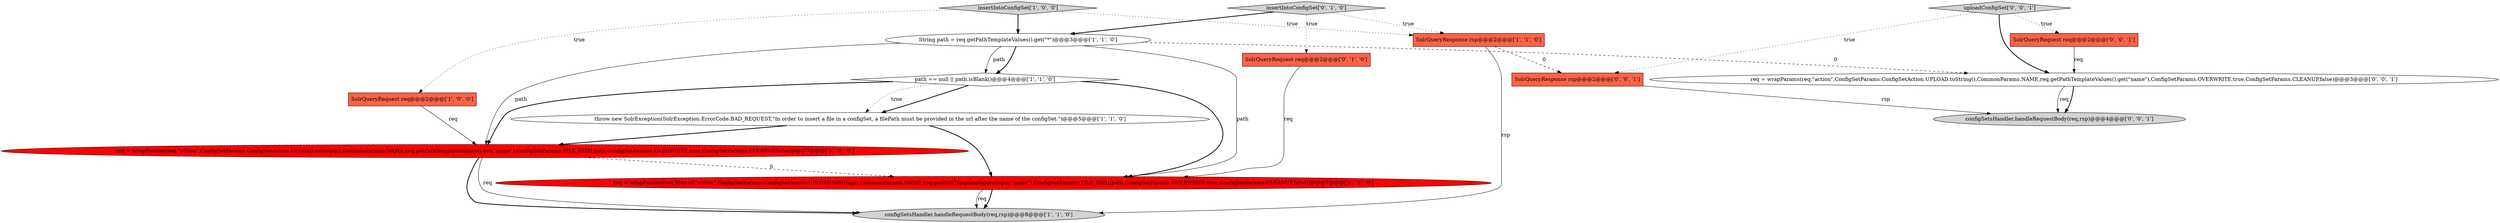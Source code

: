 digraph {
0 [style = filled, label = "path == null || path.isBlank()@@@4@@@['1', '1', '0']", fillcolor = white, shape = diamond image = "AAA0AAABBB1BBB"];
10 [style = filled, label = "req = wrapParams(req,Map.of(\"action\",ConfigSetParams.ConfigSetAction.UPLOAD.toString(),CommonParams.NAME,req.getPathTemplateValues().get(\"name\"),ConfigSetParams.FILE_PATH,path,ConfigSetParams.OVERWRITE,true,ConfigSetParams.CLEANUP,false))@@@7@@@['0', '1', '0']", fillcolor = red, shape = ellipse image = "AAA1AAABBB2BBB"];
12 [style = filled, label = "uploadConfigSet['0', '0', '1']", fillcolor = lightgray, shape = diamond image = "AAA0AAABBB3BBB"];
1 [style = filled, label = "req = wrapParams(req,\"action\",ConfigSetParams.ConfigSetAction.UPLOAD.toString(),CommonParams.NAME,req.getPathTemplateValues().get(\"name\"),ConfigSetParams.FILE_PATH,path,ConfigSetParams.OVERWRITE,true,ConfigSetParams.CLEANUP,false)@@@7@@@['1', '0', '0']", fillcolor = red, shape = ellipse image = "AAA1AAABBB1BBB"];
8 [style = filled, label = "insertIntoConfigSet['0', '1', '0']", fillcolor = lightgray, shape = diamond image = "AAA0AAABBB2BBB"];
7 [style = filled, label = "String path = req.getPathTemplateValues().get(\"*\")@@@3@@@['1', '1', '0']", fillcolor = white, shape = ellipse image = "AAA0AAABBB1BBB"];
2 [style = filled, label = "SolrQueryRequest req@@@2@@@['1', '0', '0']", fillcolor = tomato, shape = box image = "AAA0AAABBB1BBB"];
14 [style = filled, label = "SolrQueryRequest req@@@2@@@['0', '0', '1']", fillcolor = tomato, shape = box image = "AAA0AAABBB3BBB"];
6 [style = filled, label = "throw new SolrException(SolrException.ErrorCode.BAD_REQUEST,\"In order to insert a file in a configSet, a filePath must be provided in the url after the name of the configSet.\")@@@5@@@['1', '1', '0']", fillcolor = white, shape = ellipse image = "AAA0AAABBB1BBB"];
15 [style = filled, label = "SolrQueryResponse rsp@@@2@@@['0', '0', '1']", fillcolor = tomato, shape = box image = "AAA0AAABBB3BBB"];
9 [style = filled, label = "SolrQueryRequest req@@@2@@@['0', '1', '0']", fillcolor = tomato, shape = box image = "AAA0AAABBB2BBB"];
5 [style = filled, label = "insertIntoConfigSet['1', '0', '0']", fillcolor = lightgray, shape = diamond image = "AAA0AAABBB1BBB"];
3 [style = filled, label = "configSetsHandler.handleRequestBody(req,rsp)@@@8@@@['1', '1', '0']", fillcolor = lightgray, shape = ellipse image = "AAA0AAABBB1BBB"];
4 [style = filled, label = "SolrQueryResponse rsp@@@2@@@['1', '1', '0']", fillcolor = tomato, shape = box image = "AAA0AAABBB1BBB"];
13 [style = filled, label = "configSetsHandler.handleRequestBody(req,rsp)@@@4@@@['0', '0', '1']", fillcolor = lightgray, shape = ellipse image = "AAA0AAABBB3BBB"];
11 [style = filled, label = "req = wrapParams(req,\"action\",ConfigSetParams.ConfigSetAction.UPLOAD.toString(),CommonParams.NAME,req.getPathTemplateValues().get(\"name\"),ConfigSetParams.OVERWRITE,true,ConfigSetParams.CLEANUP,false)@@@3@@@['0', '0', '1']", fillcolor = white, shape = ellipse image = "AAA0AAABBB3BBB"];
7->1 [style = solid, label="path"];
0->6 [style = bold, label=""];
2->1 [style = solid, label="req"];
12->11 [style = bold, label=""];
7->0 [style = solid, label="path"];
1->3 [style = bold, label=""];
12->15 [style = dotted, label="true"];
7->11 [style = dashed, label="0"];
10->3 [style = bold, label=""];
7->0 [style = bold, label=""];
11->13 [style = solid, label="req"];
1->10 [style = dashed, label="0"];
0->6 [style = dotted, label="true"];
8->4 [style = dotted, label="true"];
5->4 [style = dotted, label="true"];
8->7 [style = bold, label=""];
10->3 [style = solid, label="req"];
4->3 [style = solid, label="rsp"];
6->1 [style = bold, label=""];
12->14 [style = dotted, label="true"];
0->10 [style = bold, label=""];
9->10 [style = solid, label="req"];
0->1 [style = bold, label=""];
4->15 [style = dashed, label="0"];
6->10 [style = bold, label=""];
11->13 [style = bold, label=""];
14->11 [style = solid, label="req"];
5->7 [style = bold, label=""];
8->9 [style = dotted, label="true"];
1->3 [style = solid, label="req"];
7->10 [style = solid, label="path"];
5->2 [style = dotted, label="true"];
15->13 [style = solid, label="rsp"];
}
